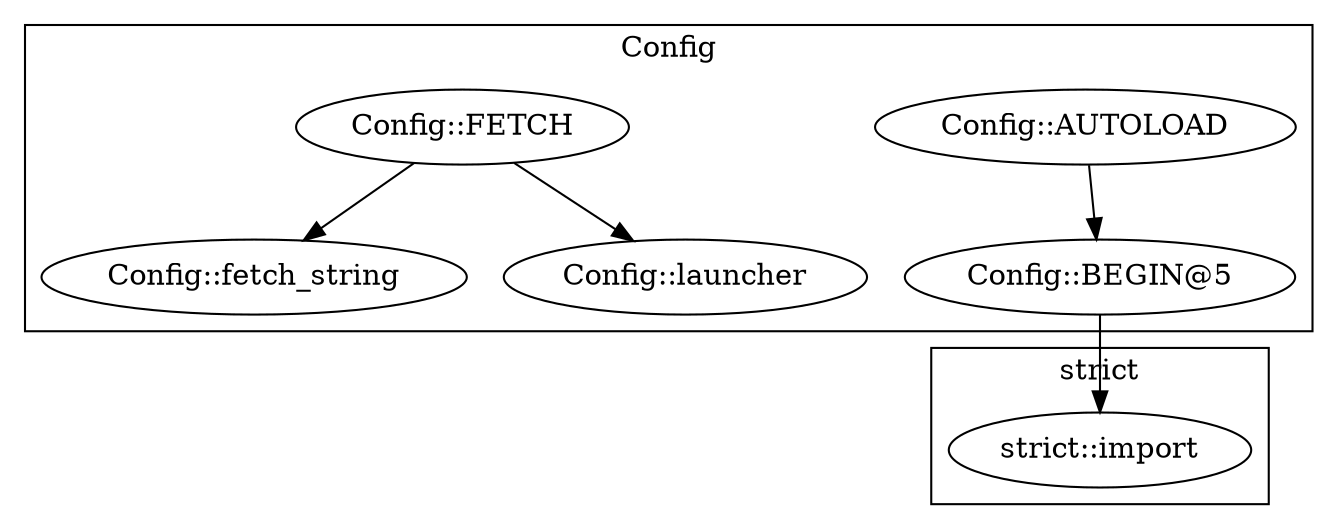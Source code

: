 digraph {
graph [overlap=false]
subgraph cluster_Config {
	label="Config";
	"Config::BEGIN@5";
	"Config::fetch_string";
	"Config::launcher";
	"Config::AUTOLOAD";
	"Config::FETCH";
}
subgraph cluster_strict {
	label="strict";
	"strict::import";
}
"Config::FETCH" -> "Config::fetch_string";
"Config::FETCH" -> "Config::launcher";
"Config::AUTOLOAD" -> "Config::BEGIN@5";
"Config::BEGIN@5" -> "strict::import";
}
